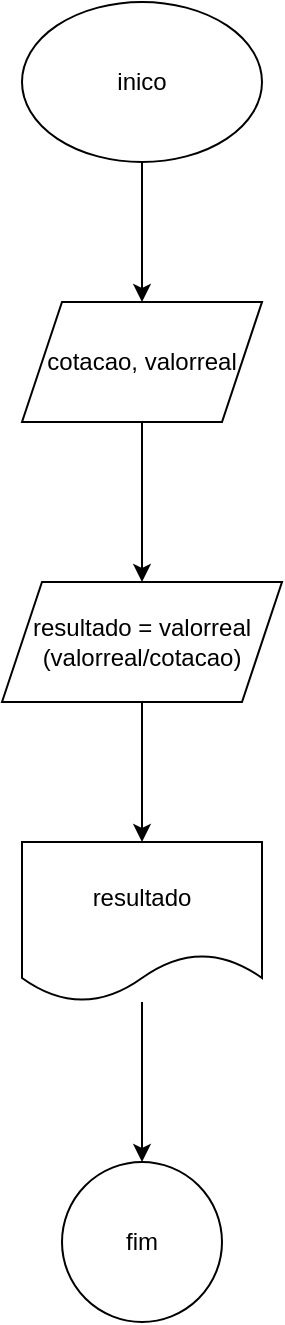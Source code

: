 <mxfile version="26.1.0">
  <diagram name="Página-1" id="6tcr7kpxU4uOBob9N6S5">
    <mxGraphModel dx="993" dy="538" grid="1" gridSize="10" guides="1" tooltips="1" connect="1" arrows="1" fold="1" page="1" pageScale="1" pageWidth="827" pageHeight="1169" math="0" shadow="0">
      <root>
        <mxCell id="0" />
        <mxCell id="1" parent="0" />
        <mxCell id="4FfJPL8vnzDG5UeVGt9P-3" value="" style="edgeStyle=orthogonalEdgeStyle;rounded=0;orthogonalLoop=1;jettySize=auto;html=1;" edge="1" parent="1" source="4FfJPL8vnzDG5UeVGt9P-1" target="4FfJPL8vnzDG5UeVGt9P-2">
          <mxGeometry relative="1" as="geometry" />
        </mxCell>
        <mxCell id="4FfJPL8vnzDG5UeVGt9P-1" value="inico" style="ellipse;whiteSpace=wrap;html=1;" vertex="1" parent="1">
          <mxGeometry x="310" y="30" width="120" height="80" as="geometry" />
        </mxCell>
        <mxCell id="4FfJPL8vnzDG5UeVGt9P-5" value="" style="edgeStyle=orthogonalEdgeStyle;rounded=0;orthogonalLoop=1;jettySize=auto;html=1;" edge="1" parent="1" source="4FfJPL8vnzDG5UeVGt9P-2" target="4FfJPL8vnzDG5UeVGt9P-4">
          <mxGeometry relative="1" as="geometry" />
        </mxCell>
        <mxCell id="4FfJPL8vnzDG5UeVGt9P-2" value="cotacao, valorreal" style="shape=parallelogram;perimeter=parallelogramPerimeter;whiteSpace=wrap;html=1;fixedSize=1;" vertex="1" parent="1">
          <mxGeometry x="310" y="180" width="120" height="60" as="geometry" />
        </mxCell>
        <mxCell id="4FfJPL8vnzDG5UeVGt9P-7" value="" style="edgeStyle=orthogonalEdgeStyle;rounded=0;orthogonalLoop=1;jettySize=auto;html=1;" edge="1" parent="1" source="4FfJPL8vnzDG5UeVGt9P-4" target="4FfJPL8vnzDG5UeVGt9P-6">
          <mxGeometry relative="1" as="geometry" />
        </mxCell>
        <mxCell id="4FfJPL8vnzDG5UeVGt9P-4" value="resultado = valorreal&lt;div&gt;(valorreal/cotacao)&lt;/div&gt;" style="shape=parallelogram;perimeter=parallelogramPerimeter;whiteSpace=wrap;html=1;fixedSize=1;" vertex="1" parent="1">
          <mxGeometry x="300" y="320" width="140" height="60" as="geometry" />
        </mxCell>
        <mxCell id="4FfJPL8vnzDG5UeVGt9P-9" value="" style="edgeStyle=orthogonalEdgeStyle;rounded=0;orthogonalLoop=1;jettySize=auto;html=1;" edge="1" parent="1" source="4FfJPL8vnzDG5UeVGt9P-6" target="4FfJPL8vnzDG5UeVGt9P-8">
          <mxGeometry relative="1" as="geometry" />
        </mxCell>
        <mxCell id="4FfJPL8vnzDG5UeVGt9P-6" value="resultado" style="shape=document;whiteSpace=wrap;html=1;boundedLbl=1;" vertex="1" parent="1">
          <mxGeometry x="310" y="450" width="120" height="80" as="geometry" />
        </mxCell>
        <mxCell id="4FfJPL8vnzDG5UeVGt9P-8" value="fim" style="ellipse;whiteSpace=wrap;html=1;" vertex="1" parent="1">
          <mxGeometry x="330" y="610" width="80" height="80" as="geometry" />
        </mxCell>
      </root>
    </mxGraphModel>
  </diagram>
</mxfile>
